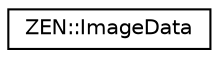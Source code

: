 digraph "Graphical Class Hierarchy"
{
 // LATEX_PDF_SIZE
  edge [fontname="Helvetica",fontsize="10",labelfontname="Helvetica",labelfontsize="10"];
  node [fontname="Helvetica",fontsize="10",shape=record];
  rankdir="LR";
  Node0 [label="ZEN::ImageData",height=0.2,width=0.4,color="black", fillcolor="white", style="filled",URL="$structZEN_1_1ImageData.html",tooltip=" "];
}
